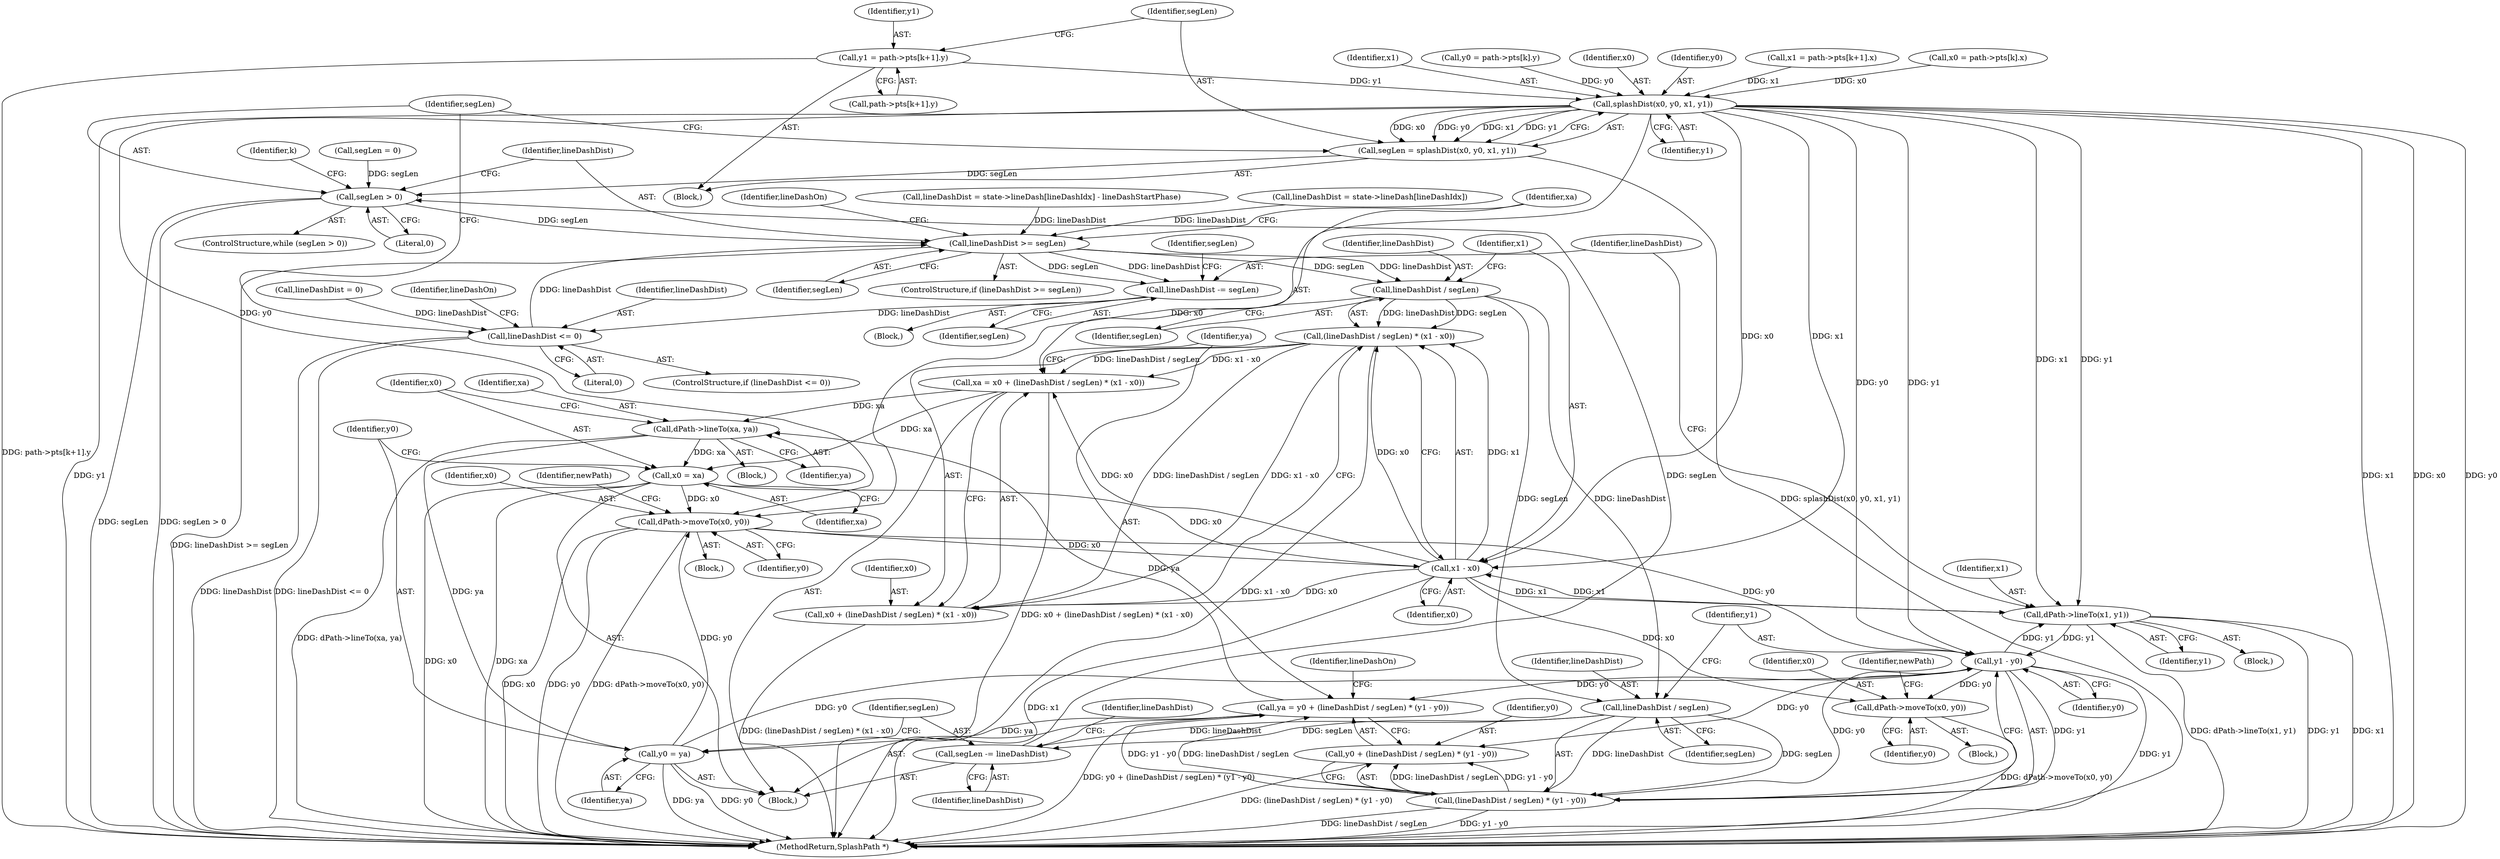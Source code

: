 digraph "0_poppler_8b6dc55e530b2f5ede6b9dfb64aafdd1d5836492@array" {
"1000293" [label="(Call,y1 = path->pts[k+1].y)"];
"1000306" [label="(Call,splashDist(x0, y0, x1, y1))"];
"1000304" [label="(Call,segLen = splashDist(x0, y0, x1, y1))"];
"1000312" [label="(Call,segLen > 0)"];
"1000317" [label="(Call,lineDashDist >= segLen)"];
"1000336" [label="(Call,lineDashDist -= segLen)"];
"1000394" [label="(Call,lineDashDist <= 0)"];
"1000349" [label="(Call,lineDashDist / segLen)"];
"1000348" [label="(Call,(lineDashDist / segLen) * (x1 - x0))"];
"1000344" [label="(Call,xa = x0 + (lineDashDist / segLen) * (x1 - x0))"];
"1000378" [label="(Call,dPath->lineTo(xa, ya))"];
"1000381" [label="(Call,x0 = xa)"];
"1000327" [label="(Call,dPath->moveTo(x0, y0))"];
"1000352" [label="(Call,x1 - x0)"];
"1000333" [label="(Call,dPath->lineTo(x1, y1))"];
"1000363" [label="(Call,y1 - y0)"];
"1000355" [label="(Call,ya = y0 + (lineDashDist / segLen) * (y1 - y0))"];
"1000384" [label="(Call,y0 = ya)"];
"1000357" [label="(Call,y0 + (lineDashDist / segLen) * (y1 - y0))"];
"1000359" [label="(Call,(lineDashDist / segLen) * (y1 - y0))"];
"1000372" [label="(Call,dPath->moveTo(x0, y0))"];
"1000346" [label="(Call,x0 + (lineDashDist / segLen) * (x1 - x0))"];
"1000360" [label="(Call,lineDashDist / segLen)"];
"1000387" [label="(Call,segLen -= lineDashDist)"];
"1000293" [label="(Call,y1 = path->pts[k+1].y)"];
"1000382" [label="(Identifier,x0)"];
"1000242" [label="(Call,lineDashDist = state->lineDash[lineDashIdx] - lineDashStartPhase)"];
"1000343" [label="(Block,)"];
"1000383" [label="(Identifier,xa)"];
"1000263" [label="(Block,)"];
"1000304" [label="(Call,segLen = splashDist(x0, y0, x1, y1))"];
"1000262" [label="(Identifier,k)"];
"1000380" [label="(Identifier,ya)"];
"1000356" [label="(Identifier,ya)"];
"1000522" [label="(MethodReturn,SplashPath *)"];
"1000374" [label="(Identifier,y0)"];
"1000379" [label="(Identifier,xa)"];
"1000331" [label="(Identifier,newPath)"];
"1000313" [label="(Identifier,segLen)"];
"1000311" [label="(ControlStructure,while (segLen > 0))"];
"1000351" [label="(Identifier,segLen)"];
"1000326" [label="(Block,)"];
"1000323" [label="(Block,)"];
"1000307" [label="(Identifier,x0)"];
"1000353" [label="(Identifier,x1)"];
"1000362" [label="(Identifier,segLen)"];
"1000308" [label="(Identifier,y0)"];
"1000320" [label="(Block,)"];
"1000395" [label="(Identifier,lineDashDist)"];
"1000337" [label="(Identifier,lineDashDist)"];
"1000322" [label="(Identifier,lineDashOn)"];
"1000346" [label="(Call,x0 + (lineDashDist / segLen) * (x1 - x0))"];
"1000294" [label="(Identifier,y1)"];
"1000394" [label="(Call,lineDashDist <= 0)"];
"1000349" [label="(Call,lineDashDist / segLen)"];
"1000282" [label="(Call,x1 = path->pts[k+1].x)"];
"1000348" [label="(Call,(lineDashDist / segLen) * (x1 - x0))"];
"1000361" [label="(Identifier,lineDashDist)"];
"1000264" [label="(Call,x0 = path->pts[k].x)"];
"1000336" [label="(Call,lineDashDist -= segLen)"];
"1000386" [label="(Identifier,ya)"];
"1000295" [label="(Call,path->pts[k+1].y)"];
"1000352" [label="(Call,x1 - x0)"];
"1000340" [label="(Identifier,segLen)"];
"1000390" [label="(Call,lineDashDist = 0)"];
"1000365" [label="(Identifier,y0)"];
"1000327" [label="(Call,dPath->moveTo(x0, y0))"];
"1000384" [label="(Call,y0 = ya)"];
"1000391" [label="(Identifier,lineDashDist)"];
"1000359" [label="(Call,(lineDashDist / segLen) * (y1 - y0))"];
"1000389" [label="(Identifier,lineDashDist)"];
"1000354" [label="(Identifier,x0)"];
"1000335" [label="(Identifier,y1)"];
"1000309" [label="(Identifier,x1)"];
"1000329" [label="(Identifier,y0)"];
"1000305" [label="(Identifier,segLen)"];
"1000318" [label="(Identifier,lineDashDist)"];
"1000273" [label="(Call,y0 = path->pts[k].y)"];
"1000338" [label="(Identifier,segLen)"];
"1000344" [label="(Call,xa = x0 + (lineDashDist / segLen) * (x1 - x0))"];
"1000316" [label="(ControlStructure,if (lineDashDist >= segLen))"];
"1000372" [label="(Call,dPath->moveTo(x0, y0))"];
"1000317" [label="(Call,lineDashDist >= segLen)"];
"1000357" [label="(Call,y0 + (lineDashDist / segLen) * (y1 - y0))"];
"1000393" [label="(ControlStructure,if (lineDashDist <= 0))"];
"1000355" [label="(Call,ya = y0 + (lineDashDist / segLen) * (y1 - y0))"];
"1000312" [label="(Call,segLen > 0)"];
"1000363" [label="(Call,y1 - y0)"];
"1000360" [label="(Call,lineDashDist / segLen)"];
"1000368" [label="(Block,)"];
"1000306" [label="(Call,splashDist(x0, y0, x1, y1))"];
"1000319" [label="(Identifier,segLen)"];
"1000387" [label="(Call,segLen -= lineDashDist)"];
"1000413" [label="(Call,lineDashDist = state->lineDash[lineDashIdx])"];
"1000347" [label="(Identifier,x0)"];
"1000373" [label="(Identifier,x0)"];
"1000396" [label="(Literal,0)"];
"1000381" [label="(Call,x0 = xa)"];
"1000385" [label="(Identifier,y0)"];
"1000399" [label="(Identifier,lineDashOn)"];
"1000367" [label="(Identifier,lineDashOn)"];
"1000371" [label="(Block,)"];
"1000310" [label="(Identifier,y1)"];
"1000334" [label="(Identifier,x1)"];
"1000376" [label="(Identifier,newPath)"];
"1000333" [label="(Call,dPath->lineTo(x1, y1))"];
"1000314" [label="(Literal,0)"];
"1000350" [label="(Identifier,lineDashDist)"];
"1000378" [label="(Call,dPath->lineTo(xa, ya))"];
"1000358" [label="(Identifier,y0)"];
"1000339" [label="(Call,segLen = 0)"];
"1000328" [label="(Identifier,x0)"];
"1000388" [label="(Identifier,segLen)"];
"1000364" [label="(Identifier,y1)"];
"1000345" [label="(Identifier,xa)"];
"1000293" -> "1000263"  [label="AST: "];
"1000293" -> "1000295"  [label="CFG: "];
"1000294" -> "1000293"  [label="AST: "];
"1000295" -> "1000293"  [label="AST: "];
"1000305" -> "1000293"  [label="CFG: "];
"1000293" -> "1000522"  [label="DDG: path->pts[k+1].y"];
"1000293" -> "1000306"  [label="DDG: y1"];
"1000306" -> "1000304"  [label="AST: "];
"1000306" -> "1000310"  [label="CFG: "];
"1000307" -> "1000306"  [label="AST: "];
"1000308" -> "1000306"  [label="AST: "];
"1000309" -> "1000306"  [label="AST: "];
"1000310" -> "1000306"  [label="AST: "];
"1000304" -> "1000306"  [label="CFG: "];
"1000306" -> "1000522"  [label="DDG: y1"];
"1000306" -> "1000522"  [label="DDG: x1"];
"1000306" -> "1000522"  [label="DDG: x0"];
"1000306" -> "1000522"  [label="DDG: y0"];
"1000306" -> "1000304"  [label="DDG: x0"];
"1000306" -> "1000304"  [label="DDG: y0"];
"1000306" -> "1000304"  [label="DDG: x1"];
"1000306" -> "1000304"  [label="DDG: y1"];
"1000264" -> "1000306"  [label="DDG: x0"];
"1000273" -> "1000306"  [label="DDG: y0"];
"1000282" -> "1000306"  [label="DDG: x1"];
"1000306" -> "1000327"  [label="DDG: x0"];
"1000306" -> "1000327"  [label="DDG: y0"];
"1000306" -> "1000333"  [label="DDG: x1"];
"1000306" -> "1000333"  [label="DDG: y1"];
"1000306" -> "1000352"  [label="DDG: x1"];
"1000306" -> "1000352"  [label="DDG: x0"];
"1000306" -> "1000363"  [label="DDG: y1"];
"1000306" -> "1000363"  [label="DDG: y0"];
"1000304" -> "1000263"  [label="AST: "];
"1000305" -> "1000304"  [label="AST: "];
"1000313" -> "1000304"  [label="CFG: "];
"1000304" -> "1000522"  [label="DDG: splashDist(x0, y0, x1, y1)"];
"1000304" -> "1000312"  [label="DDG: segLen"];
"1000312" -> "1000311"  [label="AST: "];
"1000312" -> "1000314"  [label="CFG: "];
"1000313" -> "1000312"  [label="AST: "];
"1000314" -> "1000312"  [label="AST: "];
"1000318" -> "1000312"  [label="CFG: "];
"1000262" -> "1000312"  [label="CFG: "];
"1000312" -> "1000522"  [label="DDG: segLen > 0"];
"1000312" -> "1000522"  [label="DDG: segLen"];
"1000387" -> "1000312"  [label="DDG: segLen"];
"1000339" -> "1000312"  [label="DDG: segLen"];
"1000312" -> "1000317"  [label="DDG: segLen"];
"1000317" -> "1000316"  [label="AST: "];
"1000317" -> "1000319"  [label="CFG: "];
"1000318" -> "1000317"  [label="AST: "];
"1000319" -> "1000317"  [label="AST: "];
"1000322" -> "1000317"  [label="CFG: "];
"1000345" -> "1000317"  [label="CFG: "];
"1000317" -> "1000522"  [label="DDG: lineDashDist >= segLen"];
"1000413" -> "1000317"  [label="DDG: lineDashDist"];
"1000242" -> "1000317"  [label="DDG: lineDashDist"];
"1000394" -> "1000317"  [label="DDG: lineDashDist"];
"1000317" -> "1000336"  [label="DDG: segLen"];
"1000317" -> "1000336"  [label="DDG: lineDashDist"];
"1000317" -> "1000349"  [label="DDG: lineDashDist"];
"1000317" -> "1000349"  [label="DDG: segLen"];
"1000336" -> "1000320"  [label="AST: "];
"1000336" -> "1000338"  [label="CFG: "];
"1000337" -> "1000336"  [label="AST: "];
"1000338" -> "1000336"  [label="AST: "];
"1000340" -> "1000336"  [label="CFG: "];
"1000336" -> "1000394"  [label="DDG: lineDashDist"];
"1000394" -> "1000393"  [label="AST: "];
"1000394" -> "1000396"  [label="CFG: "];
"1000395" -> "1000394"  [label="AST: "];
"1000396" -> "1000394"  [label="AST: "];
"1000313" -> "1000394"  [label="CFG: "];
"1000399" -> "1000394"  [label="CFG: "];
"1000394" -> "1000522"  [label="DDG: lineDashDist <= 0"];
"1000394" -> "1000522"  [label="DDG: lineDashDist"];
"1000390" -> "1000394"  [label="DDG: lineDashDist"];
"1000349" -> "1000348"  [label="AST: "];
"1000349" -> "1000351"  [label="CFG: "];
"1000350" -> "1000349"  [label="AST: "];
"1000351" -> "1000349"  [label="AST: "];
"1000353" -> "1000349"  [label="CFG: "];
"1000349" -> "1000348"  [label="DDG: lineDashDist"];
"1000349" -> "1000348"  [label="DDG: segLen"];
"1000349" -> "1000360"  [label="DDG: lineDashDist"];
"1000349" -> "1000360"  [label="DDG: segLen"];
"1000348" -> "1000346"  [label="AST: "];
"1000348" -> "1000352"  [label="CFG: "];
"1000352" -> "1000348"  [label="AST: "];
"1000346" -> "1000348"  [label="CFG: "];
"1000348" -> "1000522"  [label="DDG: x1 - x0"];
"1000348" -> "1000344"  [label="DDG: lineDashDist / segLen"];
"1000348" -> "1000344"  [label="DDG: x1 - x0"];
"1000348" -> "1000346"  [label="DDG: lineDashDist / segLen"];
"1000348" -> "1000346"  [label="DDG: x1 - x0"];
"1000352" -> "1000348"  [label="DDG: x1"];
"1000352" -> "1000348"  [label="DDG: x0"];
"1000344" -> "1000343"  [label="AST: "];
"1000344" -> "1000346"  [label="CFG: "];
"1000345" -> "1000344"  [label="AST: "];
"1000346" -> "1000344"  [label="AST: "];
"1000356" -> "1000344"  [label="CFG: "];
"1000344" -> "1000522"  [label="DDG: x0 + (lineDashDist / segLen) * (x1 - x0)"];
"1000352" -> "1000344"  [label="DDG: x0"];
"1000344" -> "1000378"  [label="DDG: xa"];
"1000344" -> "1000381"  [label="DDG: xa"];
"1000378" -> "1000368"  [label="AST: "];
"1000378" -> "1000380"  [label="CFG: "];
"1000379" -> "1000378"  [label="AST: "];
"1000380" -> "1000378"  [label="AST: "];
"1000382" -> "1000378"  [label="CFG: "];
"1000378" -> "1000522"  [label="DDG: dPath->lineTo(xa, ya)"];
"1000355" -> "1000378"  [label="DDG: ya"];
"1000378" -> "1000381"  [label="DDG: xa"];
"1000378" -> "1000384"  [label="DDG: ya"];
"1000381" -> "1000343"  [label="AST: "];
"1000381" -> "1000383"  [label="CFG: "];
"1000382" -> "1000381"  [label="AST: "];
"1000383" -> "1000381"  [label="AST: "];
"1000385" -> "1000381"  [label="CFG: "];
"1000381" -> "1000522"  [label="DDG: xa"];
"1000381" -> "1000522"  [label="DDG: x0"];
"1000381" -> "1000327"  [label="DDG: x0"];
"1000381" -> "1000352"  [label="DDG: x0"];
"1000327" -> "1000326"  [label="AST: "];
"1000327" -> "1000329"  [label="CFG: "];
"1000328" -> "1000327"  [label="AST: "];
"1000329" -> "1000327"  [label="AST: "];
"1000331" -> "1000327"  [label="CFG: "];
"1000327" -> "1000522"  [label="DDG: x0"];
"1000327" -> "1000522"  [label="DDG: y0"];
"1000327" -> "1000522"  [label="DDG: dPath->moveTo(x0, y0)"];
"1000384" -> "1000327"  [label="DDG: y0"];
"1000327" -> "1000352"  [label="DDG: x0"];
"1000327" -> "1000363"  [label="DDG: y0"];
"1000352" -> "1000354"  [label="CFG: "];
"1000353" -> "1000352"  [label="AST: "];
"1000354" -> "1000352"  [label="AST: "];
"1000352" -> "1000522"  [label="DDG: x1"];
"1000352" -> "1000333"  [label="DDG: x1"];
"1000352" -> "1000346"  [label="DDG: x0"];
"1000333" -> "1000352"  [label="DDG: x1"];
"1000352" -> "1000372"  [label="DDG: x0"];
"1000333" -> "1000323"  [label="AST: "];
"1000333" -> "1000335"  [label="CFG: "];
"1000334" -> "1000333"  [label="AST: "];
"1000335" -> "1000333"  [label="AST: "];
"1000337" -> "1000333"  [label="CFG: "];
"1000333" -> "1000522"  [label="DDG: x1"];
"1000333" -> "1000522"  [label="DDG: dPath->lineTo(x1, y1)"];
"1000333" -> "1000522"  [label="DDG: y1"];
"1000363" -> "1000333"  [label="DDG: y1"];
"1000333" -> "1000363"  [label="DDG: y1"];
"1000363" -> "1000359"  [label="AST: "];
"1000363" -> "1000365"  [label="CFG: "];
"1000364" -> "1000363"  [label="AST: "];
"1000365" -> "1000363"  [label="AST: "];
"1000359" -> "1000363"  [label="CFG: "];
"1000363" -> "1000522"  [label="DDG: y1"];
"1000363" -> "1000355"  [label="DDG: y0"];
"1000363" -> "1000357"  [label="DDG: y0"];
"1000363" -> "1000359"  [label="DDG: y1"];
"1000363" -> "1000359"  [label="DDG: y0"];
"1000384" -> "1000363"  [label="DDG: y0"];
"1000363" -> "1000372"  [label="DDG: y0"];
"1000355" -> "1000343"  [label="AST: "];
"1000355" -> "1000357"  [label="CFG: "];
"1000356" -> "1000355"  [label="AST: "];
"1000357" -> "1000355"  [label="AST: "];
"1000367" -> "1000355"  [label="CFG: "];
"1000355" -> "1000522"  [label="DDG: y0 + (lineDashDist / segLen) * (y1 - y0)"];
"1000359" -> "1000355"  [label="DDG: lineDashDist / segLen"];
"1000359" -> "1000355"  [label="DDG: y1 - y0"];
"1000355" -> "1000384"  [label="DDG: ya"];
"1000384" -> "1000343"  [label="AST: "];
"1000384" -> "1000386"  [label="CFG: "];
"1000385" -> "1000384"  [label="AST: "];
"1000386" -> "1000384"  [label="AST: "];
"1000388" -> "1000384"  [label="CFG: "];
"1000384" -> "1000522"  [label="DDG: ya"];
"1000384" -> "1000522"  [label="DDG: y0"];
"1000357" -> "1000359"  [label="CFG: "];
"1000358" -> "1000357"  [label="AST: "];
"1000359" -> "1000357"  [label="AST: "];
"1000357" -> "1000522"  [label="DDG: (lineDashDist / segLen) * (y1 - y0)"];
"1000359" -> "1000357"  [label="DDG: lineDashDist / segLen"];
"1000359" -> "1000357"  [label="DDG: y1 - y0"];
"1000360" -> "1000359"  [label="AST: "];
"1000359" -> "1000522"  [label="DDG: lineDashDist / segLen"];
"1000359" -> "1000522"  [label="DDG: y1 - y0"];
"1000360" -> "1000359"  [label="DDG: lineDashDist"];
"1000360" -> "1000359"  [label="DDG: segLen"];
"1000372" -> "1000371"  [label="AST: "];
"1000372" -> "1000374"  [label="CFG: "];
"1000373" -> "1000372"  [label="AST: "];
"1000374" -> "1000372"  [label="AST: "];
"1000376" -> "1000372"  [label="CFG: "];
"1000372" -> "1000522"  [label="DDG: dPath->moveTo(x0, y0)"];
"1000347" -> "1000346"  [label="AST: "];
"1000346" -> "1000522"  [label="DDG: (lineDashDist / segLen) * (x1 - x0)"];
"1000360" -> "1000362"  [label="CFG: "];
"1000361" -> "1000360"  [label="AST: "];
"1000362" -> "1000360"  [label="AST: "];
"1000364" -> "1000360"  [label="CFG: "];
"1000360" -> "1000387"  [label="DDG: lineDashDist"];
"1000360" -> "1000387"  [label="DDG: segLen"];
"1000387" -> "1000343"  [label="AST: "];
"1000387" -> "1000389"  [label="CFG: "];
"1000388" -> "1000387"  [label="AST: "];
"1000389" -> "1000387"  [label="AST: "];
"1000391" -> "1000387"  [label="CFG: "];
}

